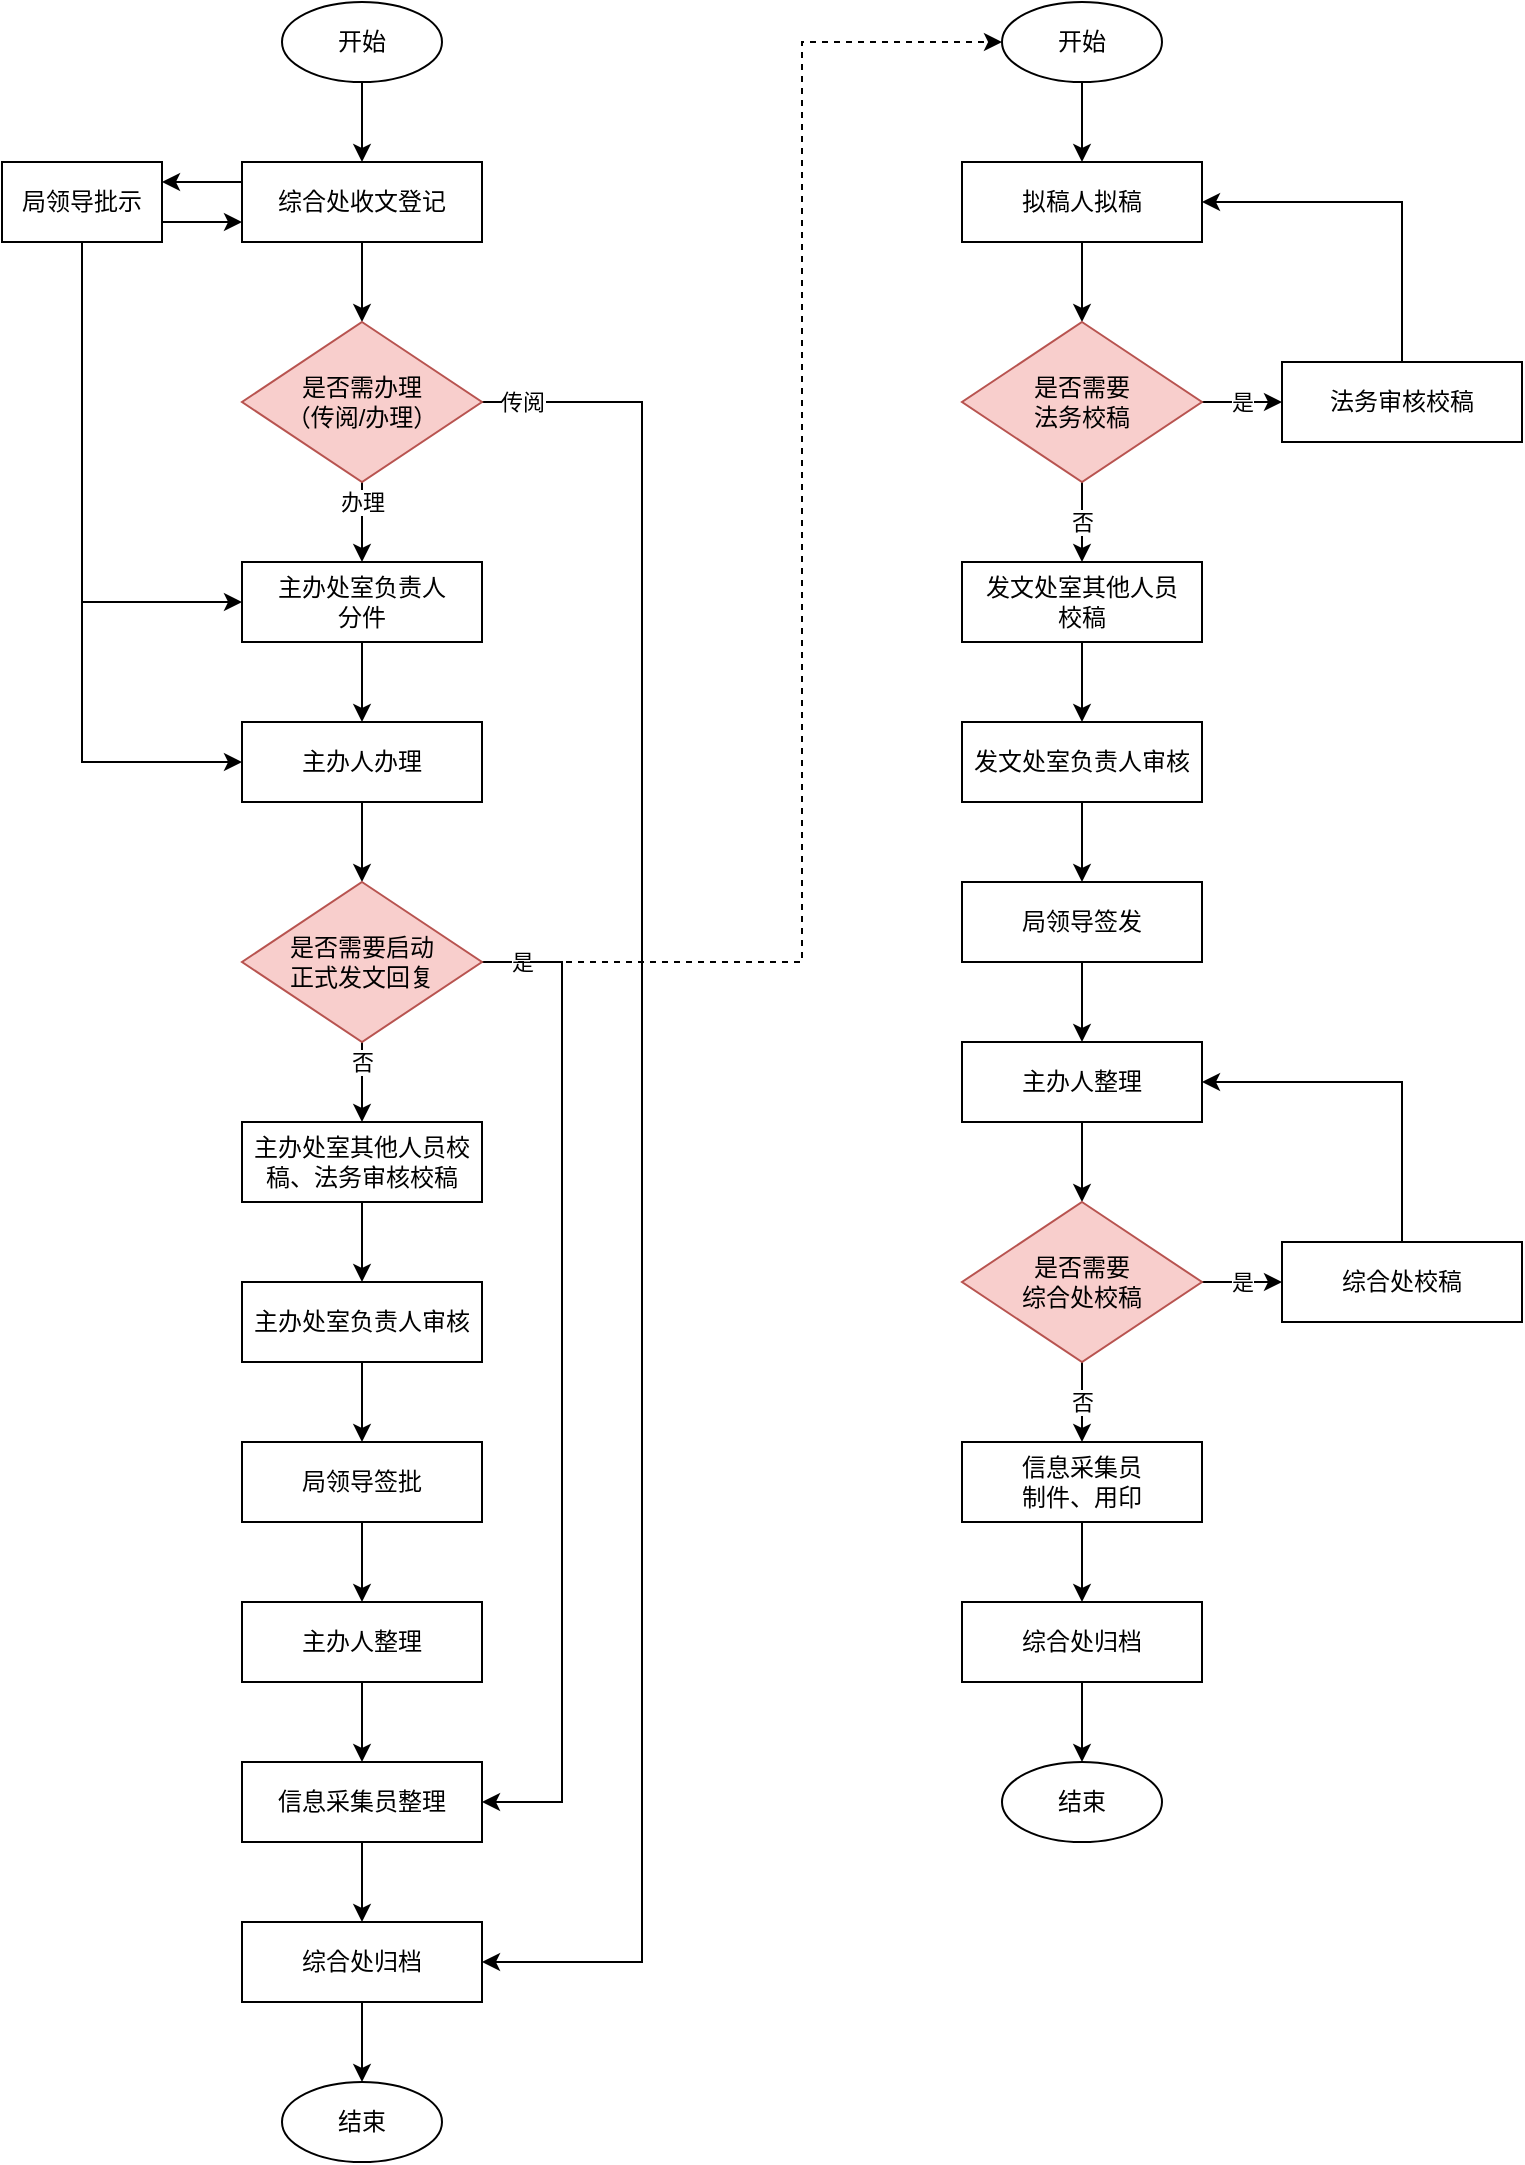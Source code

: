 <mxfile version="15.5.9" type="github">
  <diagram id="O6qlRcYxYnAS0MhGZkGk" name="Page-1">
    <mxGraphModel dx="1422" dy="794" grid="1" gridSize="10" guides="1" tooltips="1" connect="1" arrows="1" fold="1" page="1" pageScale="1" pageWidth="827" pageHeight="1169" math="0" shadow="0">
      <root>
        <mxCell id="0" />
        <mxCell id="1" parent="0" />
        <mxCell id="wXf7YKgk8mzoOxNrpmlC-1" style="edgeStyle=orthogonalEdgeStyle;rounded=0;orthogonalLoop=1;jettySize=auto;html=1;exitX=0.5;exitY=1;exitDx=0;exitDy=0;" edge="1" parent="1" source="2Ub8YZS8O_GlRJUQyoEj-1" target="2Ub8YZS8O_GlRJUQyoEj-2">
          <mxGeometry relative="1" as="geometry" />
        </mxCell>
        <mxCell id="2Ub8YZS8O_GlRJUQyoEj-1" value="开始" style="ellipse;whiteSpace=wrap;html=1;" parent="1" vertex="1">
          <mxGeometry x="180" y="40" width="80" height="40" as="geometry" />
        </mxCell>
        <mxCell id="2Ub8YZS8O_GlRJUQyoEj-7" value="" style="edgeStyle=orthogonalEdgeStyle;rounded=0;orthogonalLoop=1;jettySize=auto;html=1;" parent="1" source="2Ub8YZS8O_GlRJUQyoEj-2" target="2Ub8YZS8O_GlRJUQyoEj-6" edge="1">
          <mxGeometry relative="1" as="geometry" />
        </mxCell>
        <mxCell id="wXf7YKgk8mzoOxNrpmlC-4" style="edgeStyle=orthogonalEdgeStyle;rounded=0;orthogonalLoop=1;jettySize=auto;html=1;exitX=0;exitY=0.25;exitDx=0;exitDy=0;entryX=1;entryY=0.25;entryDx=0;entryDy=0;" edge="1" parent="1" source="2Ub8YZS8O_GlRJUQyoEj-2" target="2Ub8YZS8O_GlRJUQyoEj-10">
          <mxGeometry relative="1" as="geometry" />
        </mxCell>
        <mxCell id="2Ub8YZS8O_GlRJUQyoEj-2" value="综合处收文登记" style="rounded=0;whiteSpace=wrap;html=1;" parent="1" vertex="1">
          <mxGeometry x="160" y="120" width="120" height="40" as="geometry" />
        </mxCell>
        <mxCell id="2Ub8YZS8O_GlRJUQyoEj-9" value="办理" style="edgeStyle=orthogonalEdgeStyle;rounded=0;orthogonalLoop=1;jettySize=auto;html=1;" parent="1" source="2Ub8YZS8O_GlRJUQyoEj-6" target="2Ub8YZS8O_GlRJUQyoEj-8" edge="1">
          <mxGeometry x="-0.5" relative="1" as="geometry">
            <mxPoint as="offset" />
          </mxGeometry>
        </mxCell>
        <mxCell id="wXf7YKgk8mzoOxNrpmlC-43" style="edgeStyle=orthogonalEdgeStyle;rounded=0;orthogonalLoop=1;jettySize=auto;html=1;exitX=1;exitY=0.5;exitDx=0;exitDy=0;entryX=1;entryY=0.5;entryDx=0;entryDy=0;" edge="1" parent="1" source="2Ub8YZS8O_GlRJUQyoEj-6" target="Tn6mU59xpUYk5Qkx6o37-9">
          <mxGeometry relative="1" as="geometry">
            <Array as="points">
              <mxPoint x="360" y="240" />
              <mxPoint x="360" y="1020" />
            </Array>
          </mxGeometry>
        </mxCell>
        <mxCell id="wXf7YKgk8mzoOxNrpmlC-44" value="传阅" style="edgeLabel;html=1;align=center;verticalAlign=middle;resizable=0;points=[];" vertex="1" connectable="0" parent="wXf7YKgk8mzoOxNrpmlC-43">
          <mxGeometry x="-0.94" relative="1" as="geometry">
            <mxPoint x="-8" as="offset" />
          </mxGeometry>
        </mxCell>
        <mxCell id="2Ub8YZS8O_GlRJUQyoEj-6" value="是否需办理&lt;br&gt;（传阅/办理）" style="rhombus;whiteSpace=wrap;html=1;rounded=0;fillColor=#f8cecc;strokeColor=#b85450;" parent="1" vertex="1">
          <mxGeometry x="160" y="200" width="120" height="80" as="geometry" />
        </mxCell>
        <mxCell id="2Ub8YZS8O_GlRJUQyoEj-14" value="" style="edgeStyle=orthogonalEdgeStyle;rounded=0;orthogonalLoop=1;jettySize=auto;html=1;" parent="1" source="2Ub8YZS8O_GlRJUQyoEj-8" target="2Ub8YZS8O_GlRJUQyoEj-13" edge="1">
          <mxGeometry relative="1" as="geometry" />
        </mxCell>
        <mxCell id="2Ub8YZS8O_GlRJUQyoEj-8" value="主办处室负责人&lt;br&gt;分件" style="whiteSpace=wrap;html=1;rounded=0;" parent="1" vertex="1">
          <mxGeometry x="160" y="320" width="120" height="40" as="geometry" />
        </mxCell>
        <mxCell id="wXf7YKgk8mzoOxNrpmlC-5" style="edgeStyle=orthogonalEdgeStyle;rounded=0;orthogonalLoop=1;jettySize=auto;html=1;exitX=1;exitY=0.75;exitDx=0;exitDy=0;entryX=0;entryY=0.75;entryDx=0;entryDy=0;" edge="1" parent="1" source="2Ub8YZS8O_GlRJUQyoEj-10" target="2Ub8YZS8O_GlRJUQyoEj-2">
          <mxGeometry relative="1" as="geometry" />
        </mxCell>
        <mxCell id="wXf7YKgk8mzoOxNrpmlC-6" style="edgeStyle=orthogonalEdgeStyle;rounded=0;orthogonalLoop=1;jettySize=auto;html=1;exitX=0.5;exitY=1;exitDx=0;exitDy=0;entryX=0;entryY=0.5;entryDx=0;entryDy=0;" edge="1" parent="1" source="2Ub8YZS8O_GlRJUQyoEj-10" target="2Ub8YZS8O_GlRJUQyoEj-8">
          <mxGeometry relative="1" as="geometry" />
        </mxCell>
        <mxCell id="wXf7YKgk8mzoOxNrpmlC-7" style="edgeStyle=orthogonalEdgeStyle;rounded=0;orthogonalLoop=1;jettySize=auto;html=1;exitX=0.5;exitY=1;exitDx=0;exitDy=0;entryX=0;entryY=0.5;entryDx=0;entryDy=0;" edge="1" parent="1" source="2Ub8YZS8O_GlRJUQyoEj-10" target="2Ub8YZS8O_GlRJUQyoEj-13">
          <mxGeometry relative="1" as="geometry" />
        </mxCell>
        <mxCell id="2Ub8YZS8O_GlRJUQyoEj-10" value="局领导批示" style="rounded=0;whiteSpace=wrap;html=1;" parent="1" vertex="1">
          <mxGeometry x="40" y="120" width="80" height="40" as="geometry" />
        </mxCell>
        <mxCell id="2Ub8YZS8O_GlRJUQyoEj-19" value="" style="edgeStyle=orthogonalEdgeStyle;rounded=0;orthogonalLoop=1;jettySize=auto;html=1;" parent="1" source="2Ub8YZS8O_GlRJUQyoEj-13" target="2Ub8YZS8O_GlRJUQyoEj-18" edge="1">
          <mxGeometry relative="1" as="geometry" />
        </mxCell>
        <mxCell id="2Ub8YZS8O_GlRJUQyoEj-13" value="主办人办理" style="whiteSpace=wrap;html=1;rounded=0;" parent="1" vertex="1">
          <mxGeometry x="160" y="400" width="120" height="40" as="geometry" />
        </mxCell>
        <mxCell id="2Ub8YZS8O_GlRJUQyoEj-26" value="否" style="edgeStyle=orthogonalEdgeStyle;rounded=0;orthogonalLoop=1;jettySize=auto;html=1;" parent="1" source="2Ub8YZS8O_GlRJUQyoEj-18" target="2Ub8YZS8O_GlRJUQyoEj-25" edge="1">
          <mxGeometry x="-0.5" relative="1" as="geometry">
            <mxPoint as="offset" />
          </mxGeometry>
        </mxCell>
        <mxCell id="Tn6mU59xpUYk5Qkx6o37-11" style="edgeStyle=orthogonalEdgeStyle;rounded=0;orthogonalLoop=1;jettySize=auto;html=1;exitX=1;exitY=0.5;exitDx=0;exitDy=0;entryX=1;entryY=0.5;entryDx=0;entryDy=0;" parent="1" source="2Ub8YZS8O_GlRJUQyoEj-18" target="Tn6mU59xpUYk5Qkx6o37-7" edge="1">
          <mxGeometry relative="1" as="geometry">
            <Array as="points">
              <mxPoint x="320" y="520" />
              <mxPoint x="320" y="940" />
            </Array>
            <mxPoint x="350" y="900" as="targetPoint" />
          </mxGeometry>
        </mxCell>
        <mxCell id="wXf7YKgk8mzoOxNrpmlC-8" value="是" style="edgeLabel;html=1;align=center;verticalAlign=middle;resizable=0;points=[];" vertex="1" connectable="0" parent="Tn6mU59xpUYk5Qkx6o37-11">
          <mxGeometry x="-0.917" y="3" relative="1" as="geometry">
            <mxPoint x="-1" y="3" as="offset" />
          </mxGeometry>
        </mxCell>
        <mxCell id="wXf7YKgk8mzoOxNrpmlC-57" style="edgeStyle=orthogonalEdgeStyle;rounded=0;orthogonalLoop=1;jettySize=auto;html=1;exitX=1;exitY=0.5;exitDx=0;exitDy=0;entryX=0;entryY=0.5;entryDx=0;entryDy=0;dashed=1;" edge="1" parent="1" source="2Ub8YZS8O_GlRJUQyoEj-18" target="wXf7YKgk8mzoOxNrpmlC-11">
          <mxGeometry relative="1" as="geometry">
            <Array as="points">
              <mxPoint x="440" y="520" />
              <mxPoint x="440" y="60" />
            </Array>
          </mxGeometry>
        </mxCell>
        <mxCell id="2Ub8YZS8O_GlRJUQyoEj-18" value="是否需要启动&lt;br&gt;正式发文回复" style="rhombus;whiteSpace=wrap;html=1;rounded=0;fillColor=#f8cecc;strokeColor=#b85450;" parent="1" vertex="1">
          <mxGeometry x="160" y="480" width="120" height="80" as="geometry" />
        </mxCell>
        <mxCell id="Tn6mU59xpUYk5Qkx6o37-2" value="" style="edgeStyle=orthogonalEdgeStyle;rounded=0;orthogonalLoop=1;jettySize=auto;html=1;" parent="1" source="2Ub8YZS8O_GlRJUQyoEj-25" target="Tn6mU59xpUYk5Qkx6o37-1" edge="1">
          <mxGeometry relative="1" as="geometry" />
        </mxCell>
        <mxCell id="2Ub8YZS8O_GlRJUQyoEj-25" value="主办处室其他人员校稿、法务审核校稿" style="whiteSpace=wrap;html=1;rounded=0;" parent="1" vertex="1">
          <mxGeometry x="160" y="600" width="120" height="40" as="geometry" />
        </mxCell>
        <mxCell id="Tn6mU59xpUYk5Qkx6o37-4" value="" style="edgeStyle=orthogonalEdgeStyle;rounded=0;orthogonalLoop=1;jettySize=auto;html=1;" parent="1" source="Tn6mU59xpUYk5Qkx6o37-1" target="Tn6mU59xpUYk5Qkx6o37-3" edge="1">
          <mxGeometry relative="1" as="geometry" />
        </mxCell>
        <mxCell id="Tn6mU59xpUYk5Qkx6o37-1" value="主办处室负责人审核" style="whiteSpace=wrap;html=1;rounded=0;" parent="1" vertex="1">
          <mxGeometry x="160" y="680" width="120" height="40" as="geometry" />
        </mxCell>
        <mxCell id="Tn6mU59xpUYk5Qkx6o37-6" value="" style="edgeStyle=orthogonalEdgeStyle;rounded=0;orthogonalLoop=1;jettySize=auto;html=1;" parent="1" source="Tn6mU59xpUYk5Qkx6o37-3" target="Tn6mU59xpUYk5Qkx6o37-5" edge="1">
          <mxGeometry relative="1" as="geometry" />
        </mxCell>
        <mxCell id="Tn6mU59xpUYk5Qkx6o37-3" value="局领导签批" style="whiteSpace=wrap;html=1;rounded=0;" parent="1" vertex="1">
          <mxGeometry x="160" y="760" width="120" height="40" as="geometry" />
        </mxCell>
        <mxCell id="Tn6mU59xpUYk5Qkx6o37-8" value="" style="edgeStyle=orthogonalEdgeStyle;rounded=0;orthogonalLoop=1;jettySize=auto;html=1;" parent="1" source="Tn6mU59xpUYk5Qkx6o37-5" target="Tn6mU59xpUYk5Qkx6o37-7" edge="1">
          <mxGeometry relative="1" as="geometry" />
        </mxCell>
        <mxCell id="Tn6mU59xpUYk5Qkx6o37-5" value="主办人整理" style="whiteSpace=wrap;html=1;rounded=0;" parent="1" vertex="1">
          <mxGeometry x="160" y="840" width="120" height="40" as="geometry" />
        </mxCell>
        <mxCell id="Tn6mU59xpUYk5Qkx6o37-10" value="" style="edgeStyle=orthogonalEdgeStyle;rounded=0;orthogonalLoop=1;jettySize=auto;html=1;" parent="1" source="Tn6mU59xpUYk5Qkx6o37-7" target="Tn6mU59xpUYk5Qkx6o37-9" edge="1">
          <mxGeometry relative="1" as="geometry" />
        </mxCell>
        <mxCell id="Tn6mU59xpUYk5Qkx6o37-7" value="信息采集员整理" style="whiteSpace=wrap;html=1;rounded=0;" parent="1" vertex="1">
          <mxGeometry x="160" y="920" width="120" height="40" as="geometry" />
        </mxCell>
        <mxCell id="wXf7YKgk8mzoOxNrpmlC-3" style="edgeStyle=orthogonalEdgeStyle;rounded=0;orthogonalLoop=1;jettySize=auto;html=1;exitX=0.5;exitY=1;exitDx=0;exitDy=0;" edge="1" parent="1" source="Tn6mU59xpUYk5Qkx6o37-9" target="wXf7YKgk8mzoOxNrpmlC-2">
          <mxGeometry relative="1" as="geometry" />
        </mxCell>
        <mxCell id="Tn6mU59xpUYk5Qkx6o37-9" value="综合处归档" style="whiteSpace=wrap;html=1;rounded=0;" parent="1" vertex="1">
          <mxGeometry x="160" y="1000" width="120" height="40" as="geometry" />
        </mxCell>
        <mxCell id="wXf7YKgk8mzoOxNrpmlC-2" value="结束" style="ellipse;whiteSpace=wrap;html=1;" vertex="1" parent="1">
          <mxGeometry x="180" y="1080" width="80" height="40" as="geometry" />
        </mxCell>
        <mxCell id="wXf7YKgk8mzoOxNrpmlC-10" style="edgeStyle=orthogonalEdgeStyle;rounded=0;orthogonalLoop=1;jettySize=auto;html=1;exitX=0.5;exitY=1;exitDx=0;exitDy=0;" edge="1" parent="1" source="wXf7YKgk8mzoOxNrpmlC-11" target="wXf7YKgk8mzoOxNrpmlC-14">
          <mxGeometry relative="1" as="geometry" />
        </mxCell>
        <mxCell id="wXf7YKgk8mzoOxNrpmlC-11" value="开始" style="ellipse;whiteSpace=wrap;html=1;" vertex="1" parent="1">
          <mxGeometry x="540" y="40" width="80" height="40" as="geometry" />
        </mxCell>
        <mxCell id="wXf7YKgk8mzoOxNrpmlC-12" value="" style="edgeStyle=orthogonalEdgeStyle;rounded=0;orthogonalLoop=1;jettySize=auto;html=1;" edge="1" parent="1" source="wXf7YKgk8mzoOxNrpmlC-14" target="wXf7YKgk8mzoOxNrpmlC-16">
          <mxGeometry relative="1" as="geometry" />
        </mxCell>
        <mxCell id="wXf7YKgk8mzoOxNrpmlC-14" value="拟稿人拟稿" style="rounded=0;whiteSpace=wrap;html=1;" vertex="1" parent="1">
          <mxGeometry x="520" y="120" width="120" height="40" as="geometry" />
        </mxCell>
        <mxCell id="wXf7YKgk8mzoOxNrpmlC-45" value="是" style="edgeStyle=orthogonalEdgeStyle;rounded=0;orthogonalLoop=1;jettySize=auto;html=1;entryX=0;entryY=0.5;entryDx=0;entryDy=0;" edge="1" parent="1" source="wXf7YKgk8mzoOxNrpmlC-16" target="wXf7YKgk8mzoOxNrpmlC-46">
          <mxGeometry relative="1" as="geometry">
            <mxPoint x="690" y="210" as="targetPoint" />
          </mxGeometry>
        </mxCell>
        <mxCell id="wXf7YKgk8mzoOxNrpmlC-47" value="否" style="edgeStyle=orthogonalEdgeStyle;rounded=0;orthogonalLoop=1;jettySize=auto;html=1;exitX=0.5;exitY=1;exitDx=0;exitDy=0;" edge="1" parent="1" source="wXf7YKgk8mzoOxNrpmlC-16" target="wXf7YKgk8mzoOxNrpmlC-18">
          <mxGeometry relative="1" as="geometry" />
        </mxCell>
        <mxCell id="wXf7YKgk8mzoOxNrpmlC-16" value="是否需要&lt;br&gt;法务校稿" style="rhombus;whiteSpace=wrap;html=1;rounded=0;fillColor=#f8cecc;strokeColor=#b85450;" vertex="1" parent="1">
          <mxGeometry x="520" y="200" width="120" height="80" as="geometry" />
        </mxCell>
        <mxCell id="wXf7YKgk8mzoOxNrpmlC-17" value="" style="edgeStyle=orthogonalEdgeStyle;rounded=0;orthogonalLoop=1;jettySize=auto;html=1;" edge="1" parent="1" source="wXf7YKgk8mzoOxNrpmlC-18" target="wXf7YKgk8mzoOxNrpmlC-24">
          <mxGeometry relative="1" as="geometry" />
        </mxCell>
        <mxCell id="wXf7YKgk8mzoOxNrpmlC-18" value="发文处室其他人员&lt;br&gt;校稿" style="whiteSpace=wrap;html=1;rounded=0;" vertex="1" parent="1">
          <mxGeometry x="520" y="320" width="120" height="40" as="geometry" />
        </mxCell>
        <mxCell id="wXf7YKgk8mzoOxNrpmlC-49" style="edgeStyle=orthogonalEdgeStyle;rounded=0;orthogonalLoop=1;jettySize=auto;html=1;exitX=0.5;exitY=1;exitDx=0;exitDy=0;" edge="1" parent="1" source="wXf7YKgk8mzoOxNrpmlC-24" target="wXf7YKgk8mzoOxNrpmlC-34">
          <mxGeometry relative="1" as="geometry" />
        </mxCell>
        <mxCell id="wXf7YKgk8mzoOxNrpmlC-24" value="发文处室负责人审核" style="whiteSpace=wrap;html=1;rounded=0;" vertex="1" parent="1">
          <mxGeometry x="520" y="400" width="120" height="40" as="geometry" />
        </mxCell>
        <mxCell id="wXf7YKgk8mzoOxNrpmlC-33" value="" style="edgeStyle=orthogonalEdgeStyle;rounded=0;orthogonalLoop=1;jettySize=auto;html=1;" edge="1" parent="1" source="wXf7YKgk8mzoOxNrpmlC-34" target="wXf7YKgk8mzoOxNrpmlC-36">
          <mxGeometry relative="1" as="geometry" />
        </mxCell>
        <mxCell id="wXf7YKgk8mzoOxNrpmlC-34" value="局领导签发" style="whiteSpace=wrap;html=1;rounded=0;" vertex="1" parent="1">
          <mxGeometry x="520" y="480" width="120" height="40" as="geometry" />
        </mxCell>
        <mxCell id="wXf7YKgk8mzoOxNrpmlC-51" style="edgeStyle=orthogonalEdgeStyle;rounded=0;orthogonalLoop=1;jettySize=auto;html=1;exitX=0.5;exitY=1;exitDx=0;exitDy=0;" edge="1" parent="1" source="wXf7YKgk8mzoOxNrpmlC-36" target="wXf7YKgk8mzoOxNrpmlC-50">
          <mxGeometry relative="1" as="geometry" />
        </mxCell>
        <mxCell id="wXf7YKgk8mzoOxNrpmlC-36" value="主办人整理" style="whiteSpace=wrap;html=1;rounded=0;" vertex="1" parent="1">
          <mxGeometry x="520" y="560" width="120" height="40" as="geometry" />
        </mxCell>
        <mxCell id="wXf7YKgk8mzoOxNrpmlC-37" value="" style="edgeStyle=orthogonalEdgeStyle;rounded=0;orthogonalLoop=1;jettySize=auto;html=1;" edge="1" parent="1" source="wXf7YKgk8mzoOxNrpmlC-38" target="wXf7YKgk8mzoOxNrpmlC-40">
          <mxGeometry relative="1" as="geometry" />
        </mxCell>
        <mxCell id="wXf7YKgk8mzoOxNrpmlC-38" value="信息采集员&lt;br&gt;制件、用印" style="whiteSpace=wrap;html=1;rounded=0;" vertex="1" parent="1">
          <mxGeometry x="520" y="760" width="120" height="40" as="geometry" />
        </mxCell>
        <mxCell id="wXf7YKgk8mzoOxNrpmlC-39" style="edgeStyle=orthogonalEdgeStyle;rounded=0;orthogonalLoop=1;jettySize=auto;html=1;exitX=0.5;exitY=1;exitDx=0;exitDy=0;" edge="1" parent="1" source="wXf7YKgk8mzoOxNrpmlC-40" target="wXf7YKgk8mzoOxNrpmlC-41">
          <mxGeometry relative="1" as="geometry" />
        </mxCell>
        <mxCell id="wXf7YKgk8mzoOxNrpmlC-40" value="综合处归档" style="whiteSpace=wrap;html=1;rounded=0;" vertex="1" parent="1">
          <mxGeometry x="520" y="840" width="120" height="40" as="geometry" />
        </mxCell>
        <mxCell id="wXf7YKgk8mzoOxNrpmlC-41" value="结束" style="ellipse;whiteSpace=wrap;html=1;" vertex="1" parent="1">
          <mxGeometry x="540" y="920" width="80" height="40" as="geometry" />
        </mxCell>
        <mxCell id="wXf7YKgk8mzoOxNrpmlC-53" style="edgeStyle=orthogonalEdgeStyle;rounded=0;orthogonalLoop=1;jettySize=auto;html=1;exitX=0.5;exitY=0;exitDx=0;exitDy=0;entryX=1;entryY=0.5;entryDx=0;entryDy=0;" edge="1" parent="1" source="wXf7YKgk8mzoOxNrpmlC-46" target="wXf7YKgk8mzoOxNrpmlC-14">
          <mxGeometry relative="1" as="geometry" />
        </mxCell>
        <mxCell id="wXf7YKgk8mzoOxNrpmlC-46" value="法务审核校稿" style="rounded=0;whiteSpace=wrap;html=1;" vertex="1" parent="1">
          <mxGeometry x="680" y="220" width="120" height="40" as="geometry" />
        </mxCell>
        <mxCell id="wXf7YKgk8mzoOxNrpmlC-52" value="否" style="edgeStyle=orthogonalEdgeStyle;rounded=0;orthogonalLoop=1;jettySize=auto;html=1;exitX=0.5;exitY=1;exitDx=0;exitDy=0;entryX=0.5;entryY=0;entryDx=0;entryDy=0;" edge="1" parent="1" source="wXf7YKgk8mzoOxNrpmlC-50" target="wXf7YKgk8mzoOxNrpmlC-38">
          <mxGeometry relative="1" as="geometry" />
        </mxCell>
        <mxCell id="wXf7YKgk8mzoOxNrpmlC-55" value="是" style="edgeStyle=orthogonalEdgeStyle;rounded=0;orthogonalLoop=1;jettySize=auto;html=1;exitX=1;exitY=0.5;exitDx=0;exitDy=0;entryX=0;entryY=0.5;entryDx=0;entryDy=0;" edge="1" parent="1" source="wXf7YKgk8mzoOxNrpmlC-50" target="wXf7YKgk8mzoOxNrpmlC-54">
          <mxGeometry relative="1" as="geometry" />
        </mxCell>
        <mxCell id="wXf7YKgk8mzoOxNrpmlC-50" value="是否需要&lt;br&gt;综合处校稿" style="rhombus;whiteSpace=wrap;html=1;rounded=0;fillColor=#f8cecc;strokeColor=#b85450;" vertex="1" parent="1">
          <mxGeometry x="520" y="640" width="120" height="80" as="geometry" />
        </mxCell>
        <mxCell id="wXf7YKgk8mzoOxNrpmlC-56" style="edgeStyle=orthogonalEdgeStyle;rounded=0;orthogonalLoop=1;jettySize=auto;html=1;exitX=0.5;exitY=0;exitDx=0;exitDy=0;entryX=1;entryY=0.5;entryDx=0;entryDy=0;" edge="1" parent="1" source="wXf7YKgk8mzoOxNrpmlC-54" target="wXf7YKgk8mzoOxNrpmlC-36">
          <mxGeometry relative="1" as="geometry" />
        </mxCell>
        <mxCell id="wXf7YKgk8mzoOxNrpmlC-54" value="综合处校稿" style="rounded=0;whiteSpace=wrap;html=1;" vertex="1" parent="1">
          <mxGeometry x="680" y="660" width="120" height="40" as="geometry" />
        </mxCell>
      </root>
    </mxGraphModel>
  </diagram>
</mxfile>
